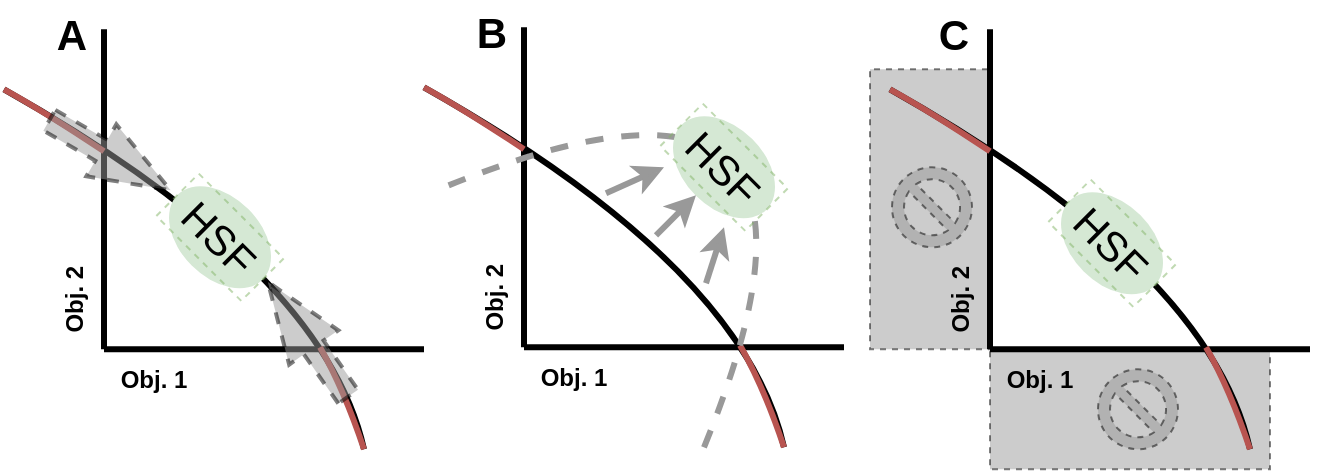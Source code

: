 <mxfile version="16.6.2" type="device"><diagram id="7vf9Gg1bgMfBGWD4aIu6" name="Page-1"><mxGraphModel dx="823" dy="413" grid="1" gridSize="10" guides="1" tooltips="1" connect="1" arrows="1" fold="1" page="1" pageScale="1" pageWidth="827" pageHeight="1169" math="0" shadow="0"><root><mxCell id="0"/><mxCell id="1" parent="0"/><mxCell id="1DwUKe1VIpFkQTpw7_z1-113" value="" style="group" vertex="1" connectable="0" parent="1"><mxGeometry x="533" y="119.637" width="220" height="220" as="geometry"/></mxCell><mxCell id="1DwUKe1VIpFkQTpw7_z1-97" value="" style="group" vertex="1" connectable="0" parent="1DwUKe1VIpFkQTpw7_z1-113"><mxGeometry width="220" height="220" as="geometry"/></mxCell><mxCell id="1DwUKe1VIpFkQTpw7_z1-67" value="" style="rounded=0;whiteSpace=wrap;html=1;fillColor=#999999;opacity=50;dashed=1;" vertex="1" parent="1DwUKe1VIpFkQTpw7_z1-97"><mxGeometry x="60" y="160" width="140" height="60" as="geometry"/></mxCell><mxCell id="1DwUKe1VIpFkQTpw7_z1-69" value="" style="rounded=0;whiteSpace=wrap;html=1;fillColor=#999999;opacity=50;dashed=1;rotation=90;" vertex="1" parent="1DwUKe1VIpFkQTpw7_z1-97"><mxGeometry x="-40" y="60" width="140" height="60" as="geometry"/></mxCell><mxCell id="1DwUKe1VIpFkQTpw7_z1-52" value="" style="endArrow=none;html=1;rounded=0;strokeWidth=3;" edge="1" parent="1DwUKe1VIpFkQTpw7_z1-97"><mxGeometry width="50" height="50" relative="1" as="geometry"><mxPoint x="60.0" y="160" as="sourcePoint"/><mxPoint x="60.0" as="targetPoint"/></mxGeometry></mxCell><mxCell id="1DwUKe1VIpFkQTpw7_z1-53" value="" style="endArrow=none;html=1;rounded=0;strokeWidth=3;" edge="1" parent="1DwUKe1VIpFkQTpw7_z1-97"><mxGeometry width="50" height="50" relative="1" as="geometry"><mxPoint x="60.0" y="160" as="sourcePoint"/><mxPoint x="220" y="160" as="targetPoint"/></mxGeometry></mxCell><mxCell id="1DwUKe1VIpFkQTpw7_z1-54" value="" style="endArrow=none;html=1;strokeWidth=3;curved=1;" edge="1" parent="1DwUKe1VIpFkQTpw7_z1-97"><mxGeometry width="50" height="50" relative="1" as="geometry"><mxPoint x="190" y="210" as="sourcePoint"/><mxPoint x="10.0" y="30" as="targetPoint"/><Array as="points"><mxPoint x="170" y="120"/></Array></mxGeometry></mxCell><mxCell id="1DwUKe1VIpFkQTpw7_z1-55" value="" style="endArrow=none;html=1;strokeWidth=3;curved=1;fillColor=#f8cecc;strokeColor=#b85450;" edge="1" parent="1DwUKe1VIpFkQTpw7_z1-97"><mxGeometry width="50" height="50" relative="1" as="geometry"><mxPoint x="60.0" y="61.0" as="sourcePoint"/><mxPoint x="10.0" y="30" as="targetPoint"/><Array as="points"><mxPoint x="30" y="41"/></Array></mxGeometry></mxCell><mxCell id="1DwUKe1VIpFkQTpw7_z1-56" value="" style="endArrow=none;html=1;strokeWidth=3;curved=1;fillColor=#f8cecc;strokeColor=#b85450;" edge="1" parent="1DwUKe1VIpFkQTpw7_z1-97"><mxGeometry width="50" height="50" relative="1" as="geometry"><mxPoint x="190" y="210" as="sourcePoint"/><mxPoint x="168" y="159" as="targetPoint"/><Array as="points"><mxPoint x="180" y="180"/></Array></mxGeometry></mxCell><mxCell id="1DwUKe1VIpFkQTpw7_z1-57" value="Obj. 2" style="text;html=1;strokeColor=none;fillColor=none;align=center;verticalAlign=middle;whiteSpace=wrap;rounded=0;fontStyle=1;rotation=-90;" vertex="1" parent="1DwUKe1VIpFkQTpw7_z1-97"><mxGeometry x="10" y="120" width="70" height="30" as="geometry"/></mxCell><mxCell id="1DwUKe1VIpFkQTpw7_z1-58" value="Obj. 1" style="text;html=1;strokeColor=none;fillColor=none;align=center;verticalAlign=middle;whiteSpace=wrap;rounded=0;fontStyle=1" vertex="1" parent="1DwUKe1VIpFkQTpw7_z1-97"><mxGeometry x="50" y="160" width="70" height="30" as="geometry"/></mxCell><mxCell id="1DwUKe1VIpFkQTpw7_z1-90" value="" style="verticalLabelPosition=bottom;verticalAlign=top;html=1;shape=mxgraph.basic.no_symbol;dashed=1;fillColor=#999999;opacity=50;" vertex="1" parent="1DwUKe1VIpFkQTpw7_z1-97"><mxGeometry x="114" y="170" width="40" height="40" as="geometry"/></mxCell><mxCell id="1DwUKe1VIpFkQTpw7_z1-91" value="" style="verticalLabelPosition=bottom;verticalAlign=top;html=1;shape=mxgraph.basic.no_symbol;dashed=1;fillColor=#999999;opacity=50;" vertex="1" parent="1DwUKe1VIpFkQTpw7_z1-97"><mxGeometry x="11" y="69" width="40" height="40" as="geometry"/></mxCell><mxCell id="1DwUKe1VIpFkQTpw7_z1-100" value="&lt;b&gt;&lt;font style=&quot;font-size: 21px&quot;&gt;C&lt;/font&gt;&lt;/b&gt;" style="text;html=1;strokeColor=none;fillColor=none;align=center;verticalAlign=middle;whiteSpace=wrap;rounded=0;dashed=1;opacity=50;" vertex="1" parent="1DwUKe1VIpFkQTpw7_z1-97"><mxGeometry x="12" y="-13" width="60" height="30" as="geometry"/></mxCell><mxCell id="1DwUKe1VIpFkQTpw7_z1-104" value="" style="ellipse;whiteSpace=wrap;html=1;dashed=1;fontSize=21;fillColor=#d5e8d4;strokeColor=none;direction=south;rotation=-45;" vertex="1" parent="1DwUKe1VIpFkQTpw7_z1-113"><mxGeometry x="101" y="77" width="40" height="60" as="geometry"/></mxCell><mxCell id="1DwUKe1VIpFkQTpw7_z1-105" value="HSF" style="text;html=1;strokeColor=#82b366;fillColor=none;align=center;verticalAlign=middle;whiteSpace=wrap;rounded=0;dashed=1;fontSize=21;opacity=50;rotation=45;" vertex="1" parent="1DwUKe1VIpFkQTpw7_z1-113"><mxGeometry x="91" y="92" width="60" height="30" as="geometry"/></mxCell><mxCell id="1DwUKe1VIpFkQTpw7_z1-114" value="" style="group" vertex="1" connectable="0" parent="1"><mxGeometry x="330" y="118.637" width="190" height="190" as="geometry"/></mxCell><mxCell id="1DwUKe1VIpFkQTpw7_z1-98" value="" style="group" vertex="1" connectable="0" parent="1DwUKe1VIpFkQTpw7_z1-114"><mxGeometry width="190" height="190" as="geometry"/></mxCell><mxCell id="1DwUKe1VIpFkQTpw7_z1-72" value="" style="group" vertex="1" connectable="0" parent="1DwUKe1VIpFkQTpw7_z1-98"><mxGeometry width="190" height="190" as="geometry"/></mxCell><mxCell id="1DwUKe1VIpFkQTpw7_z1-73" value="" style="endArrow=none;html=1;rounded=0;strokeWidth=3;" edge="1" parent="1DwUKe1VIpFkQTpw7_z1-72"><mxGeometry width="50" height="50" relative="1" as="geometry"><mxPoint x="30.0" y="160" as="sourcePoint"/><mxPoint x="30.0" as="targetPoint"/></mxGeometry></mxCell><mxCell id="1DwUKe1VIpFkQTpw7_z1-74" value="" style="endArrow=none;html=1;rounded=0;strokeWidth=3;" edge="1" parent="1DwUKe1VIpFkQTpw7_z1-72"><mxGeometry width="50" height="50" relative="1" as="geometry"><mxPoint x="30.0" y="160" as="sourcePoint"/><mxPoint x="190" y="160" as="targetPoint"/></mxGeometry></mxCell><mxCell id="1DwUKe1VIpFkQTpw7_z1-75" value="" style="endArrow=none;html=1;strokeWidth=3;curved=1;" edge="1" parent="1DwUKe1VIpFkQTpw7_z1-72"><mxGeometry width="50" height="50" relative="1" as="geometry"><mxPoint x="160" y="210" as="sourcePoint"/><mxPoint x="-20.0" y="30" as="targetPoint"/><Array as="points"><mxPoint x="140" y="120"/></Array></mxGeometry></mxCell><mxCell id="1DwUKe1VIpFkQTpw7_z1-76" value="" style="endArrow=none;html=1;strokeWidth=3;curved=1;fillColor=#f8cecc;strokeColor=#b85450;" edge="1" parent="1DwUKe1VIpFkQTpw7_z1-72"><mxGeometry width="50" height="50" relative="1" as="geometry"><mxPoint x="30.0" y="61.0" as="sourcePoint"/><mxPoint x="-20.0" y="30" as="targetPoint"/><Array as="points"><mxPoint y="41"/></Array></mxGeometry></mxCell><mxCell id="1DwUKe1VIpFkQTpw7_z1-77" value="" style="endArrow=none;html=1;strokeWidth=3;curved=1;fillColor=#f8cecc;strokeColor=#b85450;" edge="1" parent="1DwUKe1VIpFkQTpw7_z1-72"><mxGeometry width="50" height="50" relative="1" as="geometry"><mxPoint x="160" y="210" as="sourcePoint"/><mxPoint x="138" y="159" as="targetPoint"/><Array as="points"><mxPoint x="150" y="180"/></Array></mxGeometry></mxCell><mxCell id="1DwUKe1VIpFkQTpw7_z1-78" value="Obj. 2" style="text;html=1;strokeColor=none;fillColor=none;align=center;verticalAlign=middle;whiteSpace=wrap;rounded=0;fontStyle=1;rotation=-90;" vertex="1" parent="1DwUKe1VIpFkQTpw7_z1-72"><mxGeometry x="-20" y="120" width="70" height="30" as="geometry"/></mxCell><mxCell id="1DwUKe1VIpFkQTpw7_z1-79" value="Obj. 1" style="text;html=1;strokeColor=none;fillColor=none;align=center;verticalAlign=middle;whiteSpace=wrap;rounded=0;fontStyle=1" vertex="1" parent="1DwUKe1VIpFkQTpw7_z1-72"><mxGeometry x="20" y="160" width="70" height="30" as="geometry"/></mxCell><mxCell id="1DwUKe1VIpFkQTpw7_z1-70" value="" style="endArrow=none;html=1;strokeWidth=3;curved=1;fillColor=#e1d5e7;strokeColor=#999999;dashed=1;" edge="1" parent="1DwUKe1VIpFkQTpw7_z1-72"><mxGeometry width="50" height="50" relative="1" as="geometry"><mxPoint x="120" y="210" as="sourcePoint"/><mxPoint x="-10" y="80" as="targetPoint"/><Array as="points"><mxPoint x="210" y="-10"/></Array></mxGeometry></mxCell><mxCell id="1DwUKe1VIpFkQTpw7_z1-84" value="" style="endArrow=classic;html=1;strokeWidth=3;curved=1;fillColor=#e1d5e7;strokeColor=#999999;" edge="1" parent="1DwUKe1VIpFkQTpw7_z1-72"><mxGeometry width="50" height="50" relative="1" as="geometry"><mxPoint x="71" y="83" as="sourcePoint"/><mxPoint x="100" y="70" as="targetPoint"/></mxGeometry></mxCell><mxCell id="1DwUKe1VIpFkQTpw7_z1-101" value="&lt;b&gt;&lt;font style=&quot;font-size: 21px&quot;&gt;B&lt;/font&gt;&lt;/b&gt;" style="text;html=1;strokeColor=none;fillColor=none;align=center;verticalAlign=middle;whiteSpace=wrap;rounded=0;dashed=1;opacity=50;" vertex="1" parent="1DwUKe1VIpFkQTpw7_z1-72"><mxGeometry x="-16" y="-13" width="60" height="30" as="geometry"/></mxCell><mxCell id="1DwUKe1VIpFkQTpw7_z1-106" value="" style="ellipse;whiteSpace=wrap;html=1;dashed=1;fontSize=21;fillColor=#d5e8d4;strokeColor=none;direction=south;rotation=-45;" vertex="1" parent="1DwUKe1VIpFkQTpw7_z1-72"><mxGeometry x="110" y="40" width="40" height="60" as="geometry"/></mxCell><mxCell id="1DwUKe1VIpFkQTpw7_z1-107" value="HSF" style="text;html=1;strokeColor=#82b366;fillColor=none;align=center;verticalAlign=middle;whiteSpace=wrap;rounded=0;dashed=1;fontSize=21;opacity=50;rotation=45;" vertex="1" parent="1DwUKe1VIpFkQTpw7_z1-72"><mxGeometry x="100" y="55" width="60" height="30" as="geometry"/></mxCell><mxCell id="1DwUKe1VIpFkQTpw7_z1-108" value="" style="endArrow=classic;html=1;strokeWidth=3;curved=1;fillColor=#e1d5e7;strokeColor=#999999;" edge="1" parent="1DwUKe1VIpFkQTpw7_z1-114"><mxGeometry width="50" height="50" relative="1" as="geometry"><mxPoint x="96.0" y="104" as="sourcePoint"/><mxPoint x="116.0" y="84" as="targetPoint"/></mxGeometry></mxCell><mxCell id="1DwUKe1VIpFkQTpw7_z1-109" value="" style="endArrow=classic;html=1;strokeWidth=3;curved=1;fillColor=#e1d5e7;strokeColor=#999999;" edge="1" parent="1DwUKe1VIpFkQTpw7_z1-114"><mxGeometry width="50" height="50" relative="1" as="geometry"><mxPoint x="121.0" y="128" as="sourcePoint"/><mxPoint x="130" y="100" as="targetPoint"/></mxGeometry></mxCell><mxCell id="1DwUKe1VIpFkQTpw7_z1-115" value="" style="group" vertex="1" connectable="0" parent="1"><mxGeometry x="104" y="106.637" width="206" height="205.274" as="geometry"/></mxCell><mxCell id="1DwUKe1VIpFkQTpw7_z1-96" value="" style="group" vertex="1" connectable="0" parent="1DwUKe1VIpFkQTpw7_z1-115"><mxGeometry x="16" y="13" width="190" height="192.274" as="geometry"/></mxCell><mxCell id="1DwUKe1VIpFkQTpw7_z1-71" value="" style="group" vertex="1" connectable="0" parent="1DwUKe1VIpFkQTpw7_z1-96"><mxGeometry width="190" height="190" as="geometry"/></mxCell><mxCell id="1DwUKe1VIpFkQTpw7_z1-12" value="" style="endArrow=none;html=1;rounded=0;strokeWidth=3;" edge="1" parent="1DwUKe1VIpFkQTpw7_z1-71"><mxGeometry width="50" height="50" relative="1" as="geometry"><mxPoint x="30.0" y="160" as="sourcePoint"/><mxPoint x="30.0" as="targetPoint"/></mxGeometry></mxCell><mxCell id="1DwUKe1VIpFkQTpw7_z1-13" value="" style="endArrow=none;html=1;rounded=0;strokeWidth=3;" edge="1" parent="1DwUKe1VIpFkQTpw7_z1-71"><mxGeometry width="50" height="50" relative="1" as="geometry"><mxPoint x="30.0" y="160" as="sourcePoint"/><mxPoint x="190" y="160" as="targetPoint"/></mxGeometry></mxCell><mxCell id="1DwUKe1VIpFkQTpw7_z1-14" value="" style="endArrow=none;html=1;strokeWidth=3;curved=1;" edge="1" parent="1DwUKe1VIpFkQTpw7_z1-71"><mxGeometry width="50" height="50" relative="1" as="geometry"><mxPoint x="160" y="210" as="sourcePoint"/><mxPoint x="-20.0" y="30" as="targetPoint"/><Array as="points"><mxPoint x="140" y="120"/></Array></mxGeometry></mxCell><mxCell id="1DwUKe1VIpFkQTpw7_z1-15" value="" style="endArrow=none;html=1;strokeWidth=3;curved=1;fillColor=#f8cecc;strokeColor=#b85450;" edge="1" parent="1DwUKe1VIpFkQTpw7_z1-71"><mxGeometry width="50" height="50" relative="1" as="geometry"><mxPoint x="30.0" y="61.0" as="sourcePoint"/><mxPoint x="-20.0" y="30" as="targetPoint"/><Array as="points"><mxPoint y="41"/></Array></mxGeometry></mxCell><mxCell id="1DwUKe1VIpFkQTpw7_z1-16" value="" style="endArrow=none;html=1;strokeWidth=3;curved=1;fillColor=#f8cecc;strokeColor=#b85450;" edge="1" parent="1DwUKe1VIpFkQTpw7_z1-71"><mxGeometry width="50" height="50" relative="1" as="geometry"><mxPoint x="160" y="210" as="sourcePoint"/><mxPoint x="138" y="159" as="targetPoint"/><Array as="points"><mxPoint x="150" y="180"/></Array></mxGeometry></mxCell><mxCell id="1DwUKe1VIpFkQTpw7_z1-17" value="Obj. 2" style="text;html=1;strokeColor=none;fillColor=none;align=center;verticalAlign=middle;whiteSpace=wrap;rounded=0;fontStyle=1;rotation=-90;" vertex="1" parent="1DwUKe1VIpFkQTpw7_z1-71"><mxGeometry x="-20" y="120" width="70" height="30" as="geometry"/></mxCell><mxCell id="1DwUKe1VIpFkQTpw7_z1-18" value="Obj. 1" style="text;html=1;strokeColor=none;fillColor=none;align=center;verticalAlign=middle;whiteSpace=wrap;rounded=0;fontStyle=1" vertex="1" parent="1DwUKe1VIpFkQTpw7_z1-71"><mxGeometry x="20" y="160" width="70" height="30" as="geometry"/></mxCell><mxCell id="1DwUKe1VIpFkQTpw7_z1-92" value="" style="verticalLabelPosition=bottom;verticalAlign=top;html=1;strokeWidth=2;shape=mxgraph.arrows2.arrow;dy=0.6;dx=40;notch=0;dashed=1;fillColor=#999999;opacity=50;rotation=30;" vertex="1" parent="1DwUKe1VIpFkQTpw7_z1-71"><mxGeometry x="-2" y="48" width="70" height="30" as="geometry"/></mxCell><mxCell id="1DwUKe1VIpFkQTpw7_z1-102" value="" style="ellipse;whiteSpace=wrap;html=1;dashed=1;fontSize=21;fillColor=#d5e8d4;strokeColor=none;direction=south;rotation=-45;" vertex="1" parent="1DwUKe1VIpFkQTpw7_z1-71"><mxGeometry x="68" y="74" width="40" height="60" as="geometry"/></mxCell><mxCell id="1DwUKe1VIpFkQTpw7_z1-103" value="HSF" style="text;html=1;strokeColor=#82b366;fillColor=none;align=center;verticalAlign=middle;whiteSpace=wrap;rounded=0;dashed=1;fontSize=21;opacity=50;rotation=45;" vertex="1" parent="1DwUKe1VIpFkQTpw7_z1-71"><mxGeometry x="58" y="89" width="60" height="30" as="geometry"/></mxCell><mxCell id="1DwUKe1VIpFkQTpw7_z1-95" value="" style="verticalLabelPosition=bottom;verticalAlign=top;html=1;strokeWidth=2;shape=mxgraph.arrows2.arrow;dy=0.6;dx=40;notch=0;dashed=1;fillColor=#999999;opacity=50;rotation=-125;" vertex="1" parent="1DwUKe1VIpFkQTpw7_z1-96"><mxGeometry x="97" y="140" width="70" height="30" as="geometry"/></mxCell><mxCell id="1DwUKe1VIpFkQTpw7_z1-99" value="&lt;b&gt;&lt;font style=&quot;font-size: 21px&quot;&gt;A&lt;/font&gt;&lt;/b&gt;" style="text;html=1;strokeColor=none;fillColor=none;align=center;verticalAlign=middle;whiteSpace=wrap;rounded=0;dashed=1;opacity=50;" vertex="1" parent="1DwUKe1VIpFkQTpw7_z1-115"><mxGeometry width="60" height="30" as="geometry"/></mxCell></root></mxGraphModel></diagram></mxfile>